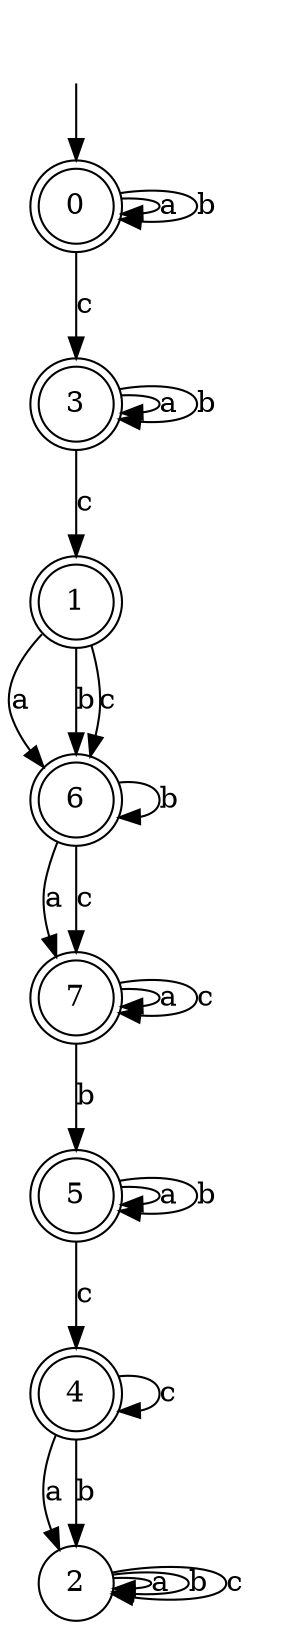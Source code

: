 digraph g {
__start [label=""shape=none]
	0[shape="doublecircle" label="0"]
	1[shape="doublecircle" label="1"]
	2[shape="circle" label="2"]
	3[shape="doublecircle" label="3"]
	4[shape="doublecircle" label="4"]
	5[shape="doublecircle" label="5"]
	6[shape="doublecircle" label="6"]
	7[shape="doublecircle" label="7"]

__start -> 0
	0 -> 0 [label="a"]
	0 -> 0 [label="b"]
	0 -> 3 [label="c"]
	1 -> 6 [label="a"]
	1 -> 6 [label="b"]
	1 -> 6 [label="c"]
	2 -> 2 [label="a"]
	2 -> 2 [label="b"]
	2 -> 2 [label="c"]
	3 -> 3 [label="a"]
	3 -> 3 [label="b"]
	3 -> 1 [label="c"]
	4 -> 2 [label="a"]
	4 -> 2 [label="b"]
	4 -> 4 [label="c"]
	5 -> 5 [label="a"]
	5 -> 5 [label="b"]
	5 -> 4 [label="c"]
	6 -> 7 [label="a"]
	6 -> 6 [label="b"]
	6 -> 7 [label="c"]
	7 -> 7 [label="a"]
	7 -> 5 [label="b"]
	7 -> 7 [label="c"]
}
